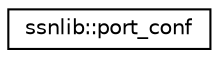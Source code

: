 digraph "Graphical Class Hierarchy"
{
  edge [fontname="Helvetica",fontsize="10",labelfontname="Helvetica",labelfontsize="10"];
  node [fontname="Helvetica",fontsize="10",shape=record];
  rankdir="LR";
  Node1 [label="ssnlib::port_conf",height=0.2,width=0.4,color="black", fillcolor="white", style="filled",URL="$classssnlib_1_1port__conf.html"];
}
